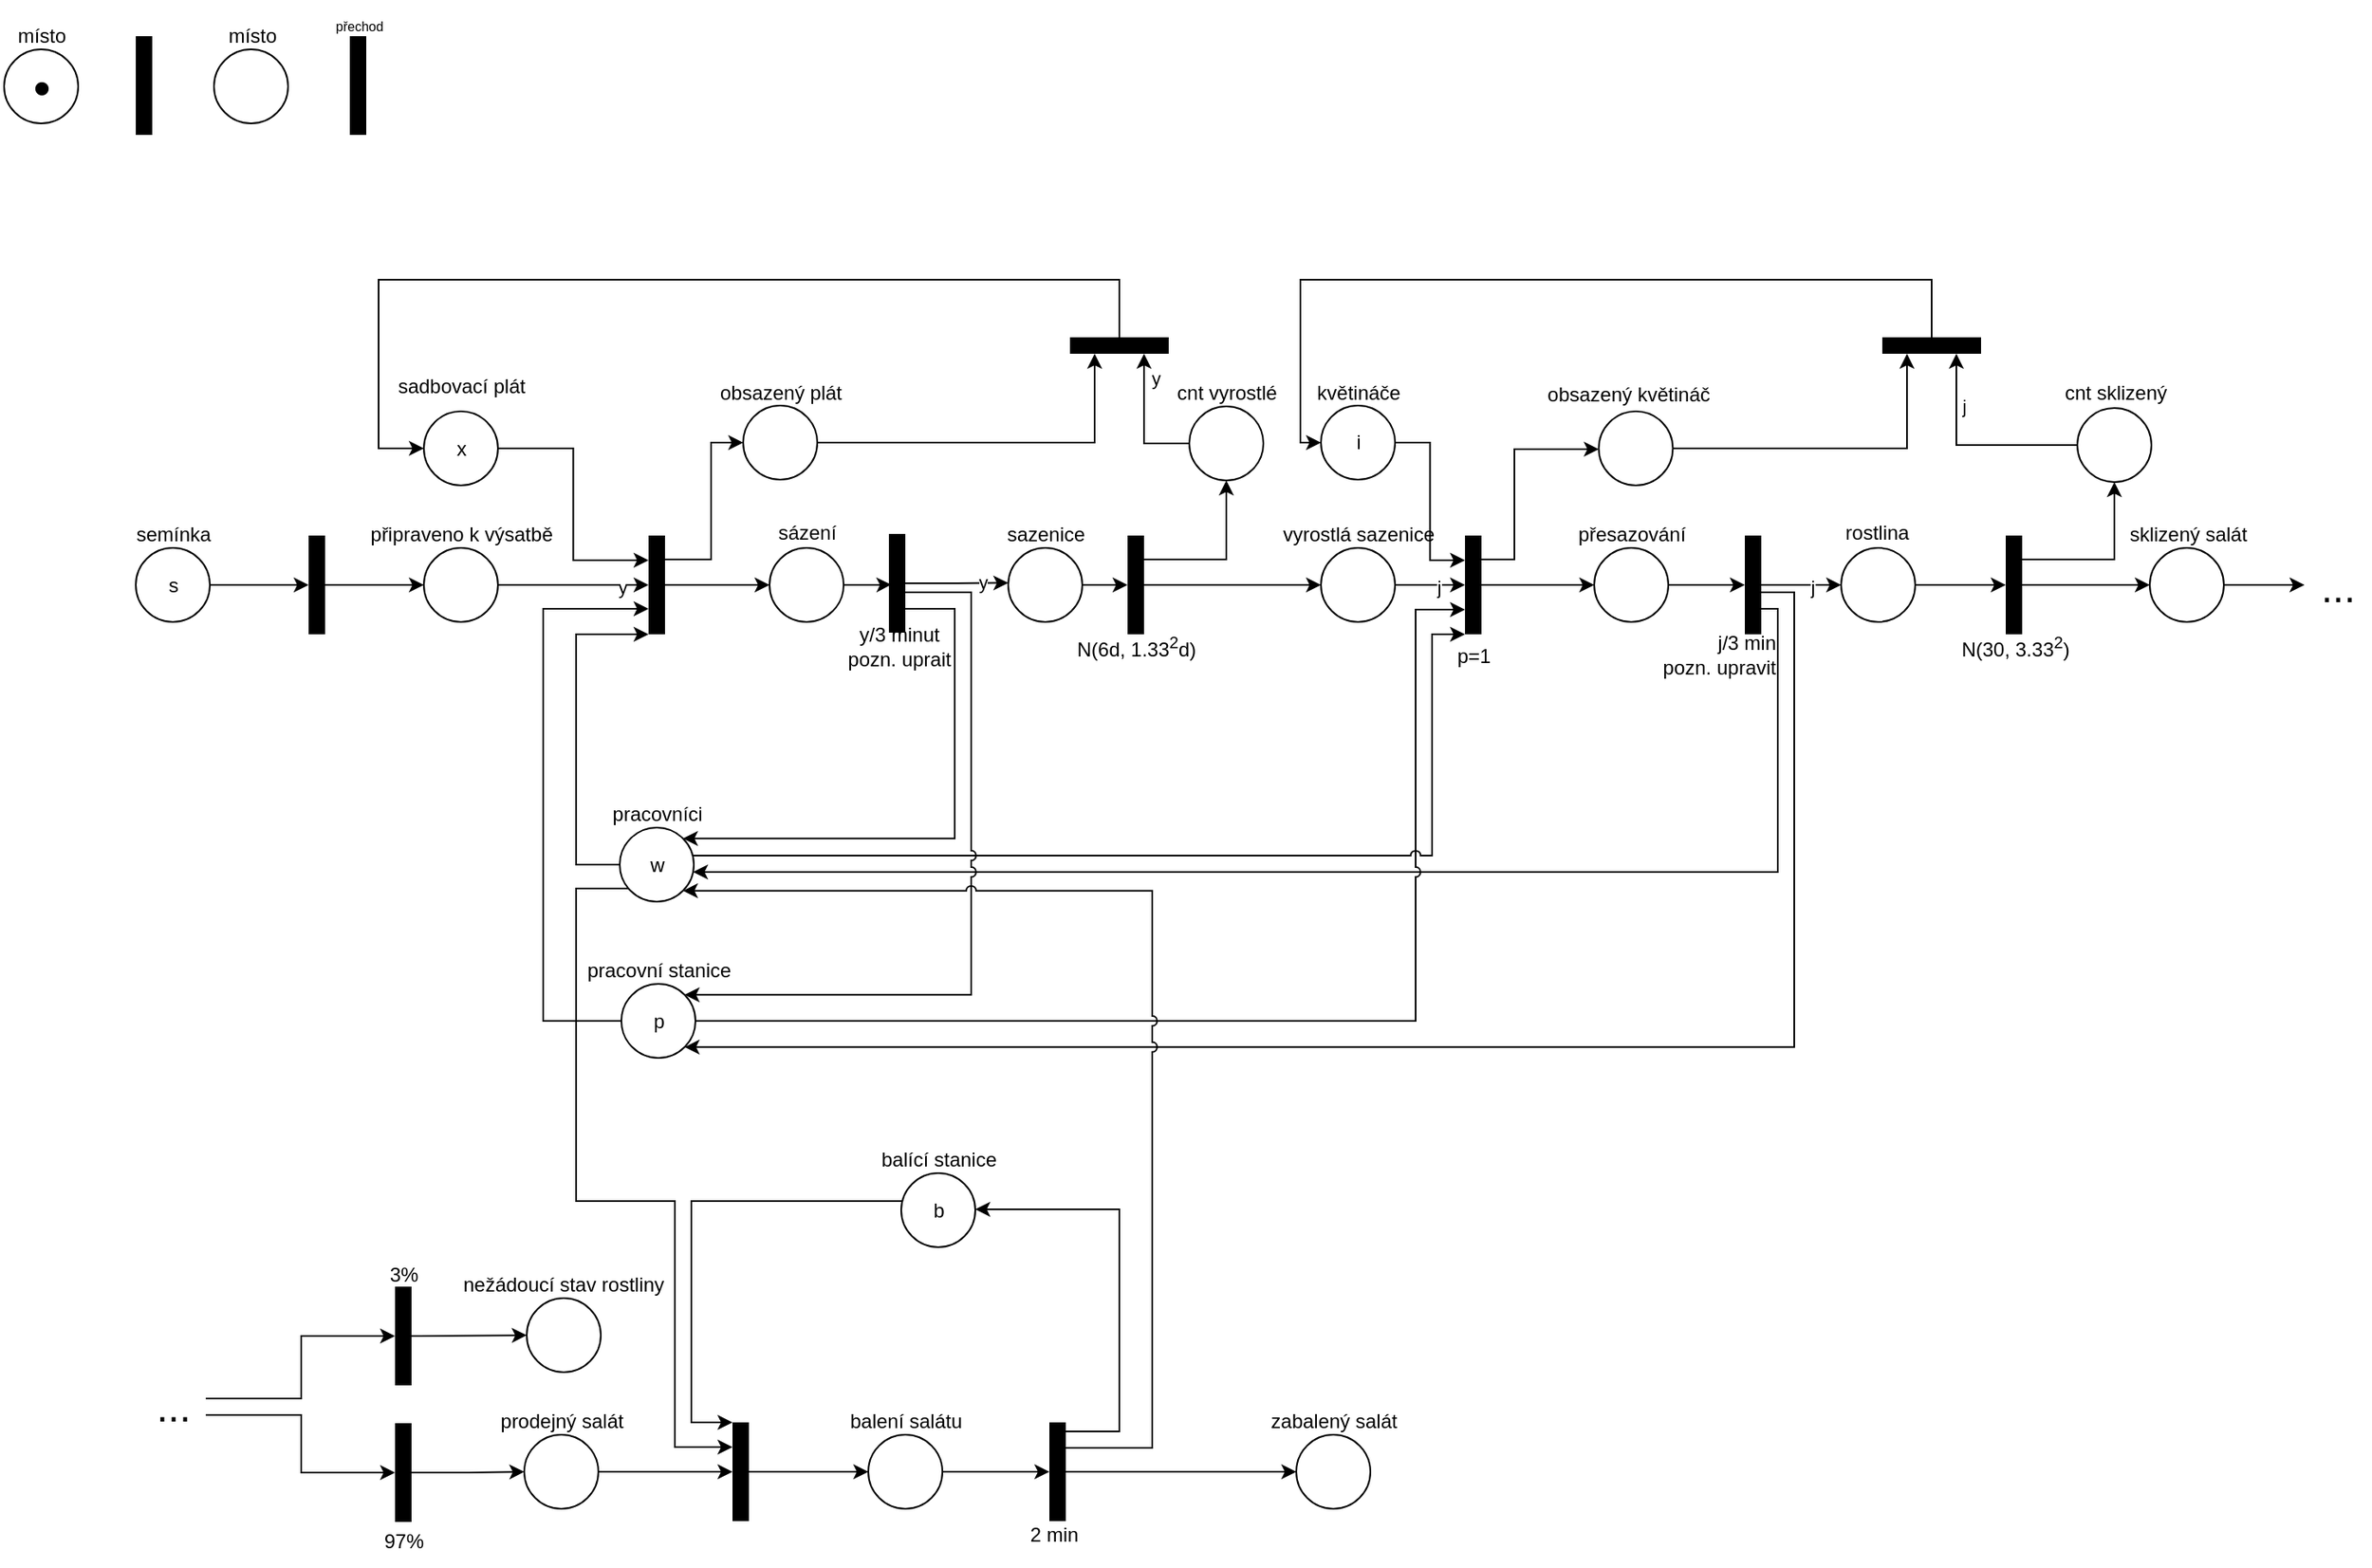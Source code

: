 <mxfile version="24.7.17">
  <diagram name="Page-1" id="SlOQxHc1ZeIWnJ3YO5iF">
    <mxGraphModel dx="1687" dy="993" grid="1" gridSize="10" guides="1" tooltips="1" connect="1" arrows="1" fold="1" page="1" pageScale="1" pageWidth="827" pageHeight="1169" math="0" shadow="0">
      <root>
        <mxCell id="0" />
        <mxCell id="1" parent="0" />
        <mxCell id="9cqDlCr2pAgiw4tXtKMy-1" value="" style="rounded=0;whiteSpace=wrap;html=1;strokeColor=none;fillColor=#000000;" parent="1" vertex="1">
          <mxGeometry x="92.5" y="32" width="10" height="60" as="geometry" />
        </mxCell>
        <mxCell id="0iJL2fDYfF9RaZBV5AV_-18" style="edgeStyle=orthogonalEdgeStyle;rounded=0;orthogonalLoop=1;jettySize=auto;html=1;entryX=0;entryY=0.5;entryDx=0;entryDy=0;" parent="1" source="9cqDlCr2pAgiw4tXtKMy-4" target="0iJL2fDYfF9RaZBV5AV_-17" edge="1">
          <mxGeometry relative="1" as="geometry" />
        </mxCell>
        <mxCell id="0iJL2fDYfF9RaZBV5AV_-23" value="y" style="edgeLabel;html=1;align=center;verticalAlign=middle;resizable=0;points=[];" parent="0iJL2fDYfF9RaZBV5AV_-18" vertex="1" connectable="0">
          <mxGeometry x="-0.13" y="1" relative="1" as="geometry">
            <mxPoint x="35" y="2" as="offset" />
          </mxGeometry>
        </mxCell>
        <mxCell id="0iJL2fDYfF9RaZBV5AV_-14" style="edgeStyle=orthogonalEdgeStyle;rounded=0;orthogonalLoop=1;jettySize=auto;html=1;entryX=0;entryY=0.5;entryDx=0;entryDy=0;" parent="1" source="0iJL2fDYfF9RaZBV5AV_-1" target="9cqDlCr2pAgiw4tXtKMy-4" edge="1">
          <mxGeometry relative="1" as="geometry" />
        </mxCell>
        <mxCell id="0iJL2fDYfF9RaZBV5AV_-1" value="" style="rounded=0;whiteSpace=wrap;html=1;strokeColor=none;fillColor=#000000;" parent="1" vertex="1">
          <mxGeometry x="197.5" y="335.5" width="10" height="60" as="geometry" />
        </mxCell>
        <mxCell id="0iJL2fDYfF9RaZBV5AV_-12" style="edgeStyle=orthogonalEdgeStyle;rounded=0;orthogonalLoop=1;jettySize=auto;html=1;entryX=0;entryY=0.5;entryDx=0;entryDy=0;" parent="1" source="0iJL2fDYfF9RaZBV5AV_-9" target="0iJL2fDYfF9RaZBV5AV_-1" edge="1">
          <mxGeometry relative="1" as="geometry" />
        </mxCell>
        <mxCell id="vZztJzxUSOSGPUS0iBEc-10" style="edgeStyle=orthogonalEdgeStyle;rounded=0;orthogonalLoop=1;jettySize=auto;html=1;entryX=0;entryY=0.5;entryDx=0;entryDy=0;" parent="1" source="0iJL2fDYfF9RaZBV5AV_-17" target="vZztJzxUSOSGPUS0iBEc-8" edge="1">
          <mxGeometry relative="1" as="geometry">
            <Array as="points">
              <mxPoint x="442" y="350" />
              <mxPoint x="442" y="279" />
            </Array>
          </mxGeometry>
        </mxCell>
        <mxCell id="5as_wL8MJanAbzhbl14y-26" style="edgeStyle=orthogonalEdgeStyle;rounded=0;orthogonalLoop=1;jettySize=auto;html=1;" edge="1" parent="1" source="0iJL2fDYfF9RaZBV5AV_-17" target="5as_wL8MJanAbzhbl14y-20">
          <mxGeometry relative="1" as="geometry" />
        </mxCell>
        <mxCell id="0iJL2fDYfF9RaZBV5AV_-17" value="" style="rounded=0;whiteSpace=wrap;html=1;strokeColor=none;fillColor=#000000;" parent="1" vertex="1">
          <mxGeometry x="404" y="335.5" width="10" height="60" as="geometry" />
        </mxCell>
        <mxCell id="0iJL2fDYfF9RaZBV5AV_-24" style="edgeStyle=orthogonalEdgeStyle;rounded=0;orthogonalLoop=1;jettySize=auto;html=1;entryX=0;entryY=0.25;entryDx=0;entryDy=0;" parent="1" source="0iJL2fDYfF9RaZBV5AV_-21" target="0iJL2fDYfF9RaZBV5AV_-17" edge="1">
          <mxGeometry relative="1" as="geometry" />
        </mxCell>
        <mxCell id="0iJL2fDYfF9RaZBV5AV_-36" style="edgeStyle=orthogonalEdgeStyle;rounded=0;orthogonalLoop=1;jettySize=auto;html=1;entryX=0;entryY=0.5;entryDx=0;entryDy=0;" parent="1" source="0iJL2fDYfF9RaZBV5AV_-31" target="0iJL2fDYfF9RaZBV5AV_-35" edge="1">
          <mxGeometry relative="1" as="geometry" />
        </mxCell>
        <mxCell id="vZztJzxUSOSGPUS0iBEc-70" style="edgeStyle=orthogonalEdgeStyle;rounded=0;orthogonalLoop=1;jettySize=auto;html=1;entryX=0.5;entryY=1;entryDx=0;entryDy=0;" parent="1" source="0iJL2fDYfF9RaZBV5AV_-31" target="vZztJzxUSOSGPUS0iBEc-66" edge="1">
          <mxGeometry relative="1" as="geometry">
            <Array as="points">
              <mxPoint x="755" y="350" />
            </Array>
          </mxGeometry>
        </mxCell>
        <mxCell id="0iJL2fDYfF9RaZBV5AV_-31" value="" style="rounded=0;whiteSpace=wrap;html=1;strokeColor=none;fillColor=#000000;" parent="1" vertex="1">
          <mxGeometry x="695" y="335.5" width="10" height="60" as="geometry" />
        </mxCell>
        <mxCell id="0iJL2fDYfF9RaZBV5AV_-34" value="N(6d, 1.33&lt;sup&gt;2&lt;/sup&gt;d)" style="text;html=1;align=center;verticalAlign=middle;resizable=0;points=[];autosize=1;strokeColor=none;fillColor=none;" parent="1" vertex="1">
          <mxGeometry x="650" y="388" width="100" height="30" as="geometry" />
        </mxCell>
        <mxCell id="0iJL2fDYfF9RaZBV5AV_-39" style="edgeStyle=orthogonalEdgeStyle;rounded=0;orthogonalLoop=1;jettySize=auto;html=1;entryX=0;entryY=0.5;entryDx=0;entryDy=0;" parent="1" source="0iJL2fDYfF9RaZBV5AV_-35" target="0iJL2fDYfF9RaZBV5AV_-38" edge="1">
          <mxGeometry relative="1" as="geometry" />
        </mxCell>
        <mxCell id="vZztJzxUSOSGPUS0iBEc-75" value="j" style="edgeLabel;html=1;align=center;verticalAlign=middle;resizable=0;points=[];" parent="0iJL2fDYfF9RaZBV5AV_-39" vertex="1" connectable="0">
          <mxGeometry x="0.142" y="2" relative="1" as="geometry">
            <mxPoint x="2" y="3" as="offset" />
          </mxGeometry>
        </mxCell>
        <mxCell id="5as_wL8MJanAbzhbl14y-39" style="edgeStyle=orthogonalEdgeStyle;rounded=0;orthogonalLoop=1;jettySize=auto;html=1;" edge="1" parent="1" source="0iJL2fDYfF9RaZBV5AV_-38" target="vZztJzxUSOSGPUS0iBEc-39">
          <mxGeometry relative="1" as="geometry">
            <Array as="points">
              <mxPoint x="930" y="350" />
              <mxPoint x="930" y="283" />
            </Array>
          </mxGeometry>
        </mxCell>
        <mxCell id="5as_wL8MJanAbzhbl14y-41" style="edgeStyle=orthogonalEdgeStyle;rounded=0;orthogonalLoop=1;jettySize=auto;html=1;" edge="1" parent="1" source="0iJL2fDYfF9RaZBV5AV_-38" target="5as_wL8MJanAbzhbl14y-37">
          <mxGeometry relative="1" as="geometry" />
        </mxCell>
        <mxCell id="0iJL2fDYfF9RaZBV5AV_-38" value="" style="rounded=0;whiteSpace=wrap;html=1;strokeColor=none;fillColor=#000000;" parent="1" vertex="1">
          <mxGeometry x="900" y="335.5" width="10" height="60" as="geometry" />
        </mxCell>
        <mxCell id="0iJL2fDYfF9RaZBV5AV_-42" style="edgeStyle=orthogonalEdgeStyle;rounded=0;orthogonalLoop=1;jettySize=auto;html=1;entryX=0;entryY=0.25;entryDx=0;entryDy=0;" parent="1" source="0iJL2fDYfF9RaZBV5AV_-40" target="0iJL2fDYfF9RaZBV5AV_-38" edge="1">
          <mxGeometry relative="1" as="geometry" />
        </mxCell>
        <mxCell id="0iJL2fDYfF9RaZBV5AV_-56" value="" style="group" parent="1" vertex="1" connectable="0">
          <mxGeometry x="800" y="233.5" width="70" height="68" as="geometry" />
        </mxCell>
        <mxCell id="0iJL2fDYfF9RaZBV5AV_-40" value="i" style="ellipse;whiteSpace=wrap;html=1;aspect=fixed;" parent="0iJL2fDYfF9RaZBV5AV_-56" vertex="1">
          <mxGeometry x="12.5" y="23" width="45" height="45" as="geometry" />
        </mxCell>
        <mxCell id="0iJL2fDYfF9RaZBV5AV_-41" value="květináče" style="text;html=1;align=center;verticalAlign=middle;resizable=0;points=[];autosize=1;strokeColor=none;fillColor=none;" parent="0iJL2fDYfF9RaZBV5AV_-56" vertex="1">
          <mxGeometry width="70" height="30" as="geometry" />
        </mxCell>
        <mxCell id="0iJL2fDYfF9RaZBV5AV_-60" value="" style="group" parent="1" vertex="1" connectable="0">
          <mxGeometry x="225" y="320" width="130" height="68" as="geometry" />
        </mxCell>
        <mxCell id="9cqDlCr2pAgiw4tXtKMy-4" value="" style="ellipse;whiteSpace=wrap;html=1;aspect=fixed;" parent="0iJL2fDYfF9RaZBV5AV_-60" vertex="1">
          <mxGeometry x="42.5" y="23" width="45" height="45" as="geometry" />
        </mxCell>
        <mxCell id="0iJL2fDYfF9RaZBV5AV_-15" value="připraveno k výsatbě" style="text;html=1;align=center;verticalAlign=middle;resizable=0;points=[];autosize=1;strokeColor=none;fillColor=none;" parent="0iJL2fDYfF9RaZBV5AV_-60" vertex="1">
          <mxGeometry width="130" height="30" as="geometry" />
        </mxCell>
        <mxCell id="0iJL2fDYfF9RaZBV5AV_-61" value="" style="group" parent="1" vertex="1" connectable="0">
          <mxGeometry x="240" y="230" width="100" height="75" as="geometry" />
        </mxCell>
        <mxCell id="0iJL2fDYfF9RaZBV5AV_-21" value="x" style="ellipse;whiteSpace=wrap;html=1;aspect=fixed;" parent="0iJL2fDYfF9RaZBV5AV_-61" vertex="1">
          <mxGeometry x="27.5" y="30" width="45" height="45" as="geometry" />
        </mxCell>
        <mxCell id="0iJL2fDYfF9RaZBV5AV_-22" value="sadbovací plát" style="text;html=1;align=center;verticalAlign=middle;resizable=0;points=[];autosize=1;strokeColor=none;fillColor=none;" parent="0iJL2fDYfF9RaZBV5AV_-61" vertex="1">
          <mxGeometry width="100" height="30" as="geometry" />
        </mxCell>
        <mxCell id="0iJL2fDYfF9RaZBV5AV_-62" value="" style="group" parent="1" vertex="1" connectable="0">
          <mxGeometry x="80" y="320" width="70" height="68" as="geometry" />
        </mxCell>
        <mxCell id="0iJL2fDYfF9RaZBV5AV_-9" value="s" style="ellipse;whiteSpace=wrap;html=1;aspect=fixed;" parent="0iJL2fDYfF9RaZBV5AV_-62" vertex="1">
          <mxGeometry x="12.5" y="23" width="45" height="45" as="geometry" />
        </mxCell>
        <mxCell id="0iJL2fDYfF9RaZBV5AV_-13" value="semínka" style="text;html=1;align=center;verticalAlign=middle;resizable=0;points=[];autosize=1;strokeColor=none;fillColor=none;" parent="0iJL2fDYfF9RaZBV5AV_-62" vertex="1">
          <mxGeometry width="70" height="30" as="geometry" />
        </mxCell>
        <mxCell id="0iJL2fDYfF9RaZBV5AV_-63" value="" style="group" parent="1" vertex="1" connectable="0">
          <mxGeometry x="122.5" y="17" width="80" height="68" as="geometry" />
        </mxCell>
        <mxCell id="0iJL2fDYfF9RaZBV5AV_-64" value="" style="ellipse;whiteSpace=wrap;html=1;aspect=fixed;" parent="0iJL2fDYfF9RaZBV5AV_-63" vertex="1">
          <mxGeometry x="17.5" y="23" width="45" height="45" as="geometry" />
        </mxCell>
        <mxCell id="0iJL2fDYfF9RaZBV5AV_-65" value="místo" style="text;html=1;align=center;verticalAlign=middle;resizable=0;points=[];autosize=1;strokeColor=none;fillColor=none;" parent="0iJL2fDYfF9RaZBV5AV_-63" vertex="1">
          <mxGeometry x="15" width="50" height="30" as="geometry" />
        </mxCell>
        <mxCell id="0iJL2fDYfF9RaZBV5AV_-69" value="" style="group" parent="1" vertex="1" connectable="0">
          <mxGeometry x="202.5" y="10" width="50" height="82" as="geometry" />
        </mxCell>
        <mxCell id="0iJL2fDYfF9RaZBV5AV_-67" value="" style="rounded=0;whiteSpace=wrap;html=1;strokeColor=none;fillColor=#000000;" parent="0iJL2fDYfF9RaZBV5AV_-69" vertex="1">
          <mxGeometry x="20" y="22" width="10" height="60" as="geometry" />
        </mxCell>
        <mxCell id="0iJL2fDYfF9RaZBV5AV_-68" value="&lt;font style=&quot;font-size: 8px;&quot;&gt;přechod&lt;/font&gt;" style="text;html=1;align=center;verticalAlign=middle;resizable=0;points=[];autosize=1;strokeColor=none;fillColor=none;" parent="0iJL2fDYfF9RaZBV5AV_-69" vertex="1">
          <mxGeometry width="50" height="30" as="geometry" />
        </mxCell>
        <mxCell id="0iJL2fDYfF9RaZBV5AV_-71" value="" style="group" parent="1" vertex="1" connectable="0">
          <mxGeometry x="10" y="17" width="50" height="68" as="geometry" />
        </mxCell>
        <mxCell id="0iJL2fDYfF9RaZBV5AV_-3" value="&lt;font style=&quot;font-size: 30px;&quot;&gt;•&lt;/font&gt;" style="ellipse;whiteSpace=wrap;html=1;aspect=fixed;" parent="0iJL2fDYfF9RaZBV5AV_-71" vertex="1">
          <mxGeometry x="2.5" y="23" width="45" height="45" as="geometry" />
        </mxCell>
        <mxCell id="0iJL2fDYfF9RaZBV5AV_-70" value="místo" style="text;html=1;align=center;verticalAlign=middle;resizable=0;points=[];autosize=1;strokeColor=none;fillColor=none;" parent="0iJL2fDYfF9RaZBV5AV_-71" vertex="1">
          <mxGeometry width="50" height="30" as="geometry" />
        </mxCell>
        <mxCell id="vZztJzxUSOSGPUS0iBEc-7" value="" style="group" parent="1" vertex="1" connectable="0">
          <mxGeometry x="449" y="233.5" width="85" height="68" as="geometry" />
        </mxCell>
        <mxCell id="vZztJzxUSOSGPUS0iBEc-8" value="" style="ellipse;whiteSpace=wrap;html=1;aspect=fixed;" parent="vZztJzxUSOSGPUS0iBEc-7" vertex="1">
          <mxGeometry x="12.5" y="23" width="45" height="45" as="geometry" />
        </mxCell>
        <mxCell id="vZztJzxUSOSGPUS0iBEc-9" value="obsazený plát" style="text;html=1;align=center;verticalAlign=middle;resizable=0;points=[];autosize=1;strokeColor=none;fillColor=none;" parent="vZztJzxUSOSGPUS0iBEc-7" vertex="1">
          <mxGeometry x="-15" width="100" height="30" as="geometry" />
        </mxCell>
        <mxCell id="vZztJzxUSOSGPUS0iBEc-34" style="edgeStyle=orthogonalEdgeStyle;rounded=0;orthogonalLoop=1;jettySize=auto;html=1;entryX=0;entryY=0.5;entryDx=0;entryDy=0;" parent="1" source="vZztJzxUSOSGPUS0iBEc-21" target="0iJL2fDYfF9RaZBV5AV_-21" edge="1">
          <mxGeometry relative="1" as="geometry">
            <Array as="points">
              <mxPoint x="690" y="180" />
              <mxPoint x="240" y="180" />
              <mxPoint x="240" y="283" />
            </Array>
          </mxGeometry>
        </mxCell>
        <mxCell id="vZztJzxUSOSGPUS0iBEc-22" style="edgeStyle=orthogonalEdgeStyle;rounded=0;orthogonalLoop=1;jettySize=auto;html=1;entryX=1;entryY=0.75;entryDx=0;entryDy=0;" parent="1" source="vZztJzxUSOSGPUS0iBEc-8" target="vZztJzxUSOSGPUS0iBEc-21" edge="1">
          <mxGeometry relative="1" as="geometry" />
        </mxCell>
        <mxCell id="vZztJzxUSOSGPUS0iBEc-41" value="" style="group" parent="1" vertex="1" connectable="0">
          <mxGeometry x="930" y="234.5" width="140" height="70.5" as="geometry" />
        </mxCell>
        <mxCell id="vZztJzxUSOSGPUS0iBEc-40" value="obsazený květináč" style="text;html=1;align=center;verticalAlign=middle;resizable=0;points=[];autosize=1;strokeColor=none;fillColor=none;" parent="vZztJzxUSOSGPUS0iBEc-41" vertex="1">
          <mxGeometry x="8.667" width="120" height="30" as="geometry" />
        </mxCell>
        <mxCell id="vZztJzxUSOSGPUS0iBEc-39" value="" style="ellipse;whiteSpace=wrap;html=1;aspect=fixed;" parent="vZztJzxUSOSGPUS0iBEc-41" vertex="1">
          <mxGeometry x="51.252" y="25.5" width="45" height="45" as="geometry" />
        </mxCell>
        <mxCell id="5as_wL8MJanAbzhbl14y-35" style="edgeStyle=orthogonalEdgeStyle;rounded=0;orthogonalLoop=1;jettySize=auto;html=1;" edge="1" parent="1" source="vZztJzxUSOSGPUS0iBEc-43" target="0iJL2fDYfF9RaZBV5AV_-40">
          <mxGeometry relative="1" as="geometry">
            <Array as="points">
              <mxPoint x="1183" y="180" />
              <mxPoint x="800" y="180" />
              <mxPoint x="800" y="279" />
            </Array>
          </mxGeometry>
        </mxCell>
        <mxCell id="vZztJzxUSOSGPUS0iBEc-43" value="" style="rounded=0;whiteSpace=wrap;html=1;strokeColor=none;fillColor=#000000;rotation=90;" parent="1" vertex="1">
          <mxGeometry x="1178.5" y="190" width="10" height="60" as="geometry" />
        </mxCell>
        <mxCell id="vZztJzxUSOSGPUS0iBEc-44" style="edgeStyle=orthogonalEdgeStyle;rounded=0;orthogonalLoop=1;jettySize=auto;html=1;entryX=1;entryY=0.75;entryDx=0;entryDy=0;" parent="1" source="vZztJzxUSOSGPUS0iBEc-39" target="vZztJzxUSOSGPUS0iBEc-43" edge="1">
          <mxGeometry relative="1" as="geometry" />
        </mxCell>
        <mxCell id="vZztJzxUSOSGPUS0iBEc-57" style="edgeStyle=orthogonalEdgeStyle;rounded=0;orthogonalLoop=1;jettySize=auto;html=1;entryX=1;entryY=0.25;entryDx=0;entryDy=0;" parent="1" source="vZztJzxUSOSGPUS0iBEc-54" target="vZztJzxUSOSGPUS0iBEc-43" edge="1">
          <mxGeometry relative="1" as="geometry" />
        </mxCell>
        <mxCell id="vZztJzxUSOSGPUS0iBEc-76" value="j" style="edgeLabel;html=1;align=center;verticalAlign=middle;resizable=0;points=[];" parent="vZztJzxUSOSGPUS0iBEc-57" vertex="1" connectable="0">
          <mxGeometry x="0.478" y="-1" relative="1" as="geometry">
            <mxPoint x="3" y="-2" as="offset" />
          </mxGeometry>
        </mxCell>
        <mxCell id="vZztJzxUSOSGPUS0iBEc-60" value="" style="group" parent="1" vertex="1" connectable="0">
          <mxGeometry x="520" y="203.5" width="90" height="35" as="geometry" />
        </mxCell>
        <mxCell id="vZztJzxUSOSGPUS0iBEc-21" value="" style="rounded=0;whiteSpace=wrap;html=1;strokeColor=none;fillColor=#000000;rotation=90;" parent="vZztJzxUSOSGPUS0iBEc-60" vertex="1">
          <mxGeometry x="165" y="-13.5" width="10" height="60" as="geometry" />
        </mxCell>
        <mxCell id="vZztJzxUSOSGPUS0iBEc-65" value="" style="group" parent="1" vertex="1" connectable="0">
          <mxGeometry x="720" y="234" width="85" height="68" as="geometry" />
        </mxCell>
        <mxCell id="vZztJzxUSOSGPUS0iBEc-66" value="" style="ellipse;whiteSpace=wrap;html=1;aspect=fixed;" parent="vZztJzxUSOSGPUS0iBEc-65" vertex="1">
          <mxGeometry x="12.5" y="23" width="45" height="45" as="geometry" />
        </mxCell>
        <mxCell id="vZztJzxUSOSGPUS0iBEc-67" value="cnt vyrostlé" style="text;html=1;align=center;verticalAlign=middle;resizable=0;points=[];autosize=1;strokeColor=none;fillColor=none;" parent="vZztJzxUSOSGPUS0iBEc-65" vertex="1">
          <mxGeometry x="-5" width="80" height="30" as="geometry" />
        </mxCell>
        <mxCell id="vZztJzxUSOSGPUS0iBEc-71" style="edgeStyle=orthogonalEdgeStyle;rounded=0;orthogonalLoop=1;jettySize=auto;html=1;entryX=1;entryY=0.25;entryDx=0;entryDy=0;" parent="1" source="vZztJzxUSOSGPUS0iBEc-66" target="vZztJzxUSOSGPUS0iBEc-21" edge="1">
          <mxGeometry relative="1" as="geometry" />
        </mxCell>
        <mxCell id="vZztJzxUSOSGPUS0iBEc-72" value="y" style="edgeLabel;html=1;align=center;verticalAlign=middle;resizable=0;points=[];" parent="vZztJzxUSOSGPUS0iBEc-71" vertex="1" connectable="0">
          <mxGeometry x="0.582" relative="1" as="geometry">
            <mxPoint x="7" y="-2" as="offset" />
          </mxGeometry>
        </mxCell>
        <mxCell id="5as_wL8MJanAbzhbl14y-1" value="" style="group" vertex="1" connectable="0" parent="1">
          <mxGeometry x="369" y="490" width="80" height="68" as="geometry" />
        </mxCell>
        <mxCell id="5as_wL8MJanAbzhbl14y-2" value="w" style="ellipse;whiteSpace=wrap;html=1;aspect=fixed;" vertex="1" parent="5as_wL8MJanAbzhbl14y-1">
          <mxGeometry x="17.5" y="23" width="45" height="45" as="geometry" />
        </mxCell>
        <mxCell id="5as_wL8MJanAbzhbl14y-3" value="pracovníci" style="text;html=1;align=center;verticalAlign=middle;resizable=0;points=[];autosize=1;strokeColor=none;fillColor=none;" vertex="1" parent="5as_wL8MJanAbzhbl14y-1">
          <mxGeometry width="80" height="30" as="geometry" />
        </mxCell>
        <mxCell id="5as_wL8MJanAbzhbl14y-6" value="p=1" style="text;html=1;align=center;verticalAlign=middle;resizable=0;points=[];autosize=1;strokeColor=none;fillColor=none;" vertex="1" parent="1">
          <mxGeometry x="885" y="394" width="40" height="30" as="geometry" />
        </mxCell>
        <mxCell id="5as_wL8MJanAbzhbl14y-15" value="" style="group" vertex="1" connectable="0" parent="1">
          <mxGeometry x="610" y="320" width="85" height="68" as="geometry" />
        </mxCell>
        <mxCell id="5as_wL8MJanAbzhbl14y-16" value="" style="ellipse;whiteSpace=wrap;html=1;aspect=fixed;" vertex="1" parent="5as_wL8MJanAbzhbl14y-15">
          <mxGeometry x="12.5" y="23" width="45" height="45" as="geometry" />
        </mxCell>
        <mxCell id="5as_wL8MJanAbzhbl14y-17" value="sazenice" style="text;html=1;align=center;verticalAlign=middle;resizable=0;points=[];autosize=1;strokeColor=none;fillColor=none;" vertex="1" parent="5as_wL8MJanAbzhbl14y-15">
          <mxGeometry width="70" height="30" as="geometry" />
        </mxCell>
        <mxCell id="5as_wL8MJanAbzhbl14y-18" style="edgeStyle=orthogonalEdgeStyle;rounded=0;orthogonalLoop=1;jettySize=auto;html=1;" edge="1" parent="1" source="5as_wL8MJanAbzhbl14y-16" target="0iJL2fDYfF9RaZBV5AV_-31">
          <mxGeometry relative="1" as="geometry" />
        </mxCell>
        <mxCell id="5as_wL8MJanAbzhbl14y-27" style="edgeStyle=orthogonalEdgeStyle;rounded=0;orthogonalLoop=1;jettySize=auto;html=1;entryX=1;entryY=0;entryDx=0;entryDy=0;jumpStyle=arc;" edge="1" parent="1" source="5as_wL8MJanAbzhbl14y-22" target="5as_wL8MJanAbzhbl14y-2">
          <mxGeometry relative="1" as="geometry">
            <Array as="points">
              <mxPoint x="590" y="380" />
              <mxPoint x="590" y="520" />
            </Array>
          </mxGeometry>
        </mxCell>
        <mxCell id="5as_wL8MJanAbzhbl14y-29" style="edgeStyle=orthogonalEdgeStyle;rounded=0;orthogonalLoop=1;jettySize=auto;html=1;entryX=0.001;entryY=0.472;entryDx=0;entryDy=0;entryPerimeter=0;" edge="1" parent="1" source="5as_wL8MJanAbzhbl14y-22" target="5as_wL8MJanAbzhbl14y-16">
          <mxGeometry relative="1" as="geometry" />
        </mxCell>
        <mxCell id="5as_wL8MJanAbzhbl14y-32" value="y" style="edgeLabel;html=1;align=center;verticalAlign=middle;resizable=0;points=[];" vertex="1" connectable="0" parent="5as_wL8MJanAbzhbl14y-29">
          <mxGeometry x="0.238" relative="1" as="geometry">
            <mxPoint x="8" as="offset" />
          </mxGeometry>
        </mxCell>
        <mxCell id="0iJL2fDYfF9RaZBV5AV_-52" style="edgeStyle=orthogonalEdgeStyle;rounded=0;orthogonalLoop=1;jettySize=auto;html=1;entryX=0;entryY=0.5;entryDx=0;entryDy=0;" parent="1" source="0iJL2fDYfF9RaZBV5AV_-45" target="0iJL2fDYfF9RaZBV5AV_-50" edge="1">
          <mxGeometry relative="1" as="geometry" />
        </mxCell>
        <mxCell id="0iJL2fDYfF9RaZBV5AV_-53" style="edgeStyle=orthogonalEdgeStyle;rounded=0;orthogonalLoop=1;jettySize=auto;html=1;entryX=0;entryY=0.5;entryDx=0;entryDy=0;" parent="1" source="0iJL2fDYfF9RaZBV5AV_-50" target="0iJL2fDYfF9RaZBV5AV_-49" edge="1">
          <mxGeometry relative="1" as="geometry" />
        </mxCell>
        <mxCell id="vZztJzxUSOSGPUS0iBEc-73" style="edgeStyle=orthogonalEdgeStyle;rounded=0;orthogonalLoop=1;jettySize=auto;html=1;" parent="1" source="0iJL2fDYfF9RaZBV5AV_-50" target="vZztJzxUSOSGPUS0iBEc-54" edge="1">
          <mxGeometry relative="1" as="geometry">
            <Array as="points">
              <mxPoint x="1294.5" y="350" />
            </Array>
          </mxGeometry>
        </mxCell>
        <mxCell id="0iJL2fDYfF9RaZBV5AV_-50" value="" style="rounded=0;whiteSpace=wrap;html=1;strokeColor=none;fillColor=#000000;" parent="1" vertex="1">
          <mxGeometry x="1228.5" y="335.5" width="10" height="60" as="geometry" />
        </mxCell>
        <mxCell id="0iJL2fDYfF9RaZBV5AV_-54" value="N(30, 3.33&lt;sup&gt;2&lt;/sup&gt;)" style="text;html=1;align=center;verticalAlign=middle;resizable=0;points=[];autosize=1;strokeColor=none;fillColor=none;" parent="1" vertex="1">
          <mxGeometry x="1188.5" y="388" width="90" height="30" as="geometry" />
        </mxCell>
        <mxCell id="0iJL2fDYfF9RaZBV5AV_-57" value="" style="group" parent="1" vertex="1" connectable="0">
          <mxGeometry x="1120" y="319" width="60" height="69" as="geometry" />
        </mxCell>
        <mxCell id="0iJL2fDYfF9RaZBV5AV_-45" value="" style="ellipse;whiteSpace=wrap;html=1;aspect=fixed;" parent="0iJL2fDYfF9RaZBV5AV_-57" vertex="1">
          <mxGeometry x="8.5" y="24" width="45" height="45" as="geometry" />
        </mxCell>
        <mxCell id="0iJL2fDYfF9RaZBV5AV_-48" value="rostlina" style="text;html=1;align=center;verticalAlign=middle;resizable=0;points=[];autosize=1;strokeColor=none;fillColor=none;" parent="0iJL2fDYfF9RaZBV5AV_-57" vertex="1">
          <mxGeometry width="60" height="30" as="geometry" />
        </mxCell>
        <mxCell id="0iJL2fDYfF9RaZBV5AV_-58" value="" style="group" parent="1" vertex="1" connectable="0">
          <mxGeometry x="1298.5" y="320" width="85" height="68" as="geometry" />
        </mxCell>
        <mxCell id="5as_wL8MJanAbzhbl14y-62" style="edgeStyle=orthogonalEdgeStyle;rounded=0;orthogonalLoop=1;jettySize=auto;html=1;" edge="1" parent="0iJL2fDYfF9RaZBV5AV_-58" source="0iJL2fDYfF9RaZBV5AV_-49">
          <mxGeometry relative="1" as="geometry">
            <mxPoint x="111.5" y="45.5" as="targetPoint" />
          </mxGeometry>
        </mxCell>
        <mxCell id="0iJL2fDYfF9RaZBV5AV_-49" value="" style="ellipse;whiteSpace=wrap;html=1;aspect=fixed;" parent="0iJL2fDYfF9RaZBV5AV_-58" vertex="1">
          <mxGeometry x="17.5" y="23" width="45" height="45" as="geometry" />
        </mxCell>
        <mxCell id="0iJL2fDYfF9RaZBV5AV_-51" value="sklizený salát" style="text;html=1;align=center;verticalAlign=middle;resizable=0;points=[];autosize=1;strokeColor=none;fillColor=none;" parent="0iJL2fDYfF9RaZBV5AV_-58" vertex="1">
          <mxGeometry x="-5" width="90" height="30" as="geometry" />
        </mxCell>
        <mxCell id="0iJL2fDYfF9RaZBV5AV_-83" style="edgeStyle=orthogonalEdgeStyle;rounded=0;orthogonalLoop=1;jettySize=auto;html=1;entryX=0;entryY=0.5;entryDx=0;entryDy=0;jumpStyle=arc;" parent="1" source="0iJL2fDYfF9RaZBV5AV_-72" target="0iJL2fDYfF9RaZBV5AV_-81" edge="1">
          <mxGeometry relative="1" as="geometry" />
        </mxCell>
        <mxCell id="0iJL2fDYfF9RaZBV5AV_-72" value="" style="rounded=0;whiteSpace=wrap;html=1;strokeColor=none;fillColor=#000000;" parent="1" vertex="1">
          <mxGeometry x="250" y="792" width="10" height="60" as="geometry" />
        </mxCell>
        <mxCell id="0iJL2fDYfF9RaZBV5AV_-87" style="edgeStyle=orthogonalEdgeStyle;rounded=0;orthogonalLoop=1;jettySize=auto;html=1;entryX=0;entryY=0.5;entryDx=0;entryDy=0;" parent="1" source="0iJL2fDYfF9RaZBV5AV_-73" target="0iJL2fDYfF9RaZBV5AV_-85" edge="1">
          <mxGeometry relative="1" as="geometry" />
        </mxCell>
        <mxCell id="0iJL2fDYfF9RaZBV5AV_-73" value="" style="rounded=0;whiteSpace=wrap;html=1;strokeColor=none;fillColor=#000000;" parent="1" vertex="1">
          <mxGeometry x="250" y="875" width="10" height="60" as="geometry" />
        </mxCell>
        <mxCell id="0iJL2fDYfF9RaZBV5AV_-76" value="3%" style="text;html=1;align=center;verticalAlign=middle;resizable=0;points=[];autosize=1;strokeColor=none;fillColor=none;" parent="1" vertex="1">
          <mxGeometry x="235" y="770" width="40" height="30" as="geometry" />
        </mxCell>
        <mxCell id="0iJL2fDYfF9RaZBV5AV_-77" value="97%" style="text;html=1;align=center;verticalAlign=middle;resizable=0;points=[];autosize=1;strokeColor=none;fillColor=none;" parent="1" vertex="1">
          <mxGeometry x="230" y="932" width="50" height="30" as="geometry" />
        </mxCell>
        <mxCell id="0iJL2fDYfF9RaZBV5AV_-80" value="" style="group" parent="1" vertex="1" connectable="0">
          <mxGeometry x="275" y="776" width="155" height="68" as="geometry" />
        </mxCell>
        <mxCell id="0iJL2fDYfF9RaZBV5AV_-81" value="" style="ellipse;whiteSpace=wrap;html=1;aspect=fixed;" parent="0iJL2fDYfF9RaZBV5AV_-80" vertex="1">
          <mxGeometry x="54.997" y="23" width="45" height="45" as="geometry" />
        </mxCell>
        <mxCell id="0iJL2fDYfF9RaZBV5AV_-82" value="nežádoucí stav rostliny" style="text;html=1;align=center;verticalAlign=middle;resizable=0;points=[];autosize=1;strokeColor=none;fillColor=none;" parent="0iJL2fDYfF9RaZBV5AV_-80" vertex="1">
          <mxGeometry x="2.496" width="150" height="30" as="geometry" />
        </mxCell>
        <mxCell id="0iJL2fDYfF9RaZBV5AV_-84" value="" style="group" parent="1" vertex="1" connectable="0">
          <mxGeometry x="311" y="859" width="90" height="68" as="geometry" />
        </mxCell>
        <mxCell id="0iJL2fDYfF9RaZBV5AV_-85" value="" style="ellipse;whiteSpace=wrap;html=1;aspect=fixed;" parent="0iJL2fDYfF9RaZBV5AV_-84" vertex="1">
          <mxGeometry x="17.5" y="23" width="45" height="45" as="geometry" />
        </mxCell>
        <mxCell id="0iJL2fDYfF9RaZBV5AV_-86" value="prodejný salát" style="text;html=1;align=center;verticalAlign=middle;resizable=0;points=[];autosize=1;strokeColor=none;fillColor=none;" parent="0iJL2fDYfF9RaZBV5AV_-84" vertex="1">
          <mxGeometry x="-10" width="100" height="30" as="geometry" />
        </mxCell>
        <mxCell id="5as_wL8MJanAbzhbl14y-76" style="edgeStyle=orthogonalEdgeStyle;rounded=0;orthogonalLoop=1;jettySize=auto;html=1;" edge="1" parent="1" source="0iJL2fDYfF9RaZBV5AV_-89" target="5as_wL8MJanAbzhbl14y-74">
          <mxGeometry relative="1" as="geometry" />
        </mxCell>
        <mxCell id="0iJL2fDYfF9RaZBV5AV_-89" value="" style="rounded=0;whiteSpace=wrap;html=1;strokeColor=none;fillColor=#000000;" parent="1" vertex="1">
          <mxGeometry x="455" y="874.5" width="10" height="60" as="geometry" />
        </mxCell>
        <mxCell id="0iJL2fDYfF9RaZBV5AV_-90" style="edgeStyle=orthogonalEdgeStyle;rounded=0;orthogonalLoop=1;jettySize=auto;html=1;entryX=0;entryY=0.5;entryDx=0;entryDy=0;" parent="1" source="0iJL2fDYfF9RaZBV5AV_-85" target="0iJL2fDYfF9RaZBV5AV_-89" edge="1">
          <mxGeometry relative="1" as="geometry" />
        </mxCell>
        <mxCell id="5as_wL8MJanAbzhbl14y-40" value="" style="group" vertex="1" connectable="0" parent="1">
          <mxGeometry x="956" y="320" width="90" height="68" as="geometry" />
        </mxCell>
        <mxCell id="5as_wL8MJanAbzhbl14y-37" value="" style="ellipse;whiteSpace=wrap;html=1;aspect=fixed;" vertex="1" parent="5as_wL8MJanAbzhbl14y-40">
          <mxGeometry x="22.5" y="23" width="45" height="45" as="geometry" />
        </mxCell>
        <mxCell id="5as_wL8MJanAbzhbl14y-38" value="přesazování" style="text;html=1;align=center;verticalAlign=middle;resizable=0;points=[];autosize=1;strokeColor=none;fillColor=none;" vertex="1" parent="5as_wL8MJanAbzhbl14y-40">
          <mxGeometry width="90" height="30" as="geometry" />
        </mxCell>
        <mxCell id="5as_wL8MJanAbzhbl14y-47" style="edgeStyle=orthogonalEdgeStyle;rounded=0;orthogonalLoop=1;jettySize=auto;html=1;" edge="1" parent="1" source="5as_wL8MJanAbzhbl14y-43" target="0iJL2fDYfF9RaZBV5AV_-45">
          <mxGeometry relative="1" as="geometry" />
        </mxCell>
        <mxCell id="5as_wL8MJanAbzhbl14y-49" value="j" style="edgeLabel;html=1;align=center;verticalAlign=middle;resizable=0;points=[];" vertex="1" connectable="0" parent="5as_wL8MJanAbzhbl14y-47">
          <mxGeometry x="0.203" relative="1" as="geometry">
            <mxPoint x="2" y="1" as="offset" />
          </mxGeometry>
        </mxCell>
        <mxCell id="5as_wL8MJanAbzhbl14y-48" style="edgeStyle=orthogonalEdgeStyle;rounded=0;orthogonalLoop=1;jettySize=auto;html=1;jumpStyle=arc;" edge="1" parent="1" source="5as_wL8MJanAbzhbl14y-43" target="5as_wL8MJanAbzhbl14y-2">
          <mxGeometry relative="1" as="geometry">
            <Array as="points">
              <mxPoint x="1090" y="380" />
              <mxPoint x="1090" y="540" />
            </Array>
          </mxGeometry>
        </mxCell>
        <mxCell id="5as_wL8MJanAbzhbl14y-60" style="edgeStyle=orthogonalEdgeStyle;rounded=0;orthogonalLoop=1;jettySize=auto;html=1;entryX=1;entryY=1;entryDx=0;entryDy=0;jumpStyle=arc;" edge="1" parent="1" source="5as_wL8MJanAbzhbl14y-43" target="5as_wL8MJanAbzhbl14y-51">
          <mxGeometry relative="1" as="geometry">
            <Array as="points">
              <mxPoint x="1100" y="370" />
              <mxPoint x="1100" y="646" />
            </Array>
          </mxGeometry>
        </mxCell>
        <mxCell id="5as_wL8MJanAbzhbl14y-43" value="" style="rounded=0;whiteSpace=wrap;html=1;strokeColor=none;fillColor=#000000;" vertex="1" parent="1">
          <mxGeometry x="1070" y="335.5" width="10" height="60" as="geometry" />
        </mxCell>
        <mxCell id="5as_wL8MJanAbzhbl14y-46" style="edgeStyle=orthogonalEdgeStyle;rounded=0;orthogonalLoop=1;jettySize=auto;html=1;" edge="1" parent="1" source="5as_wL8MJanAbzhbl14y-37" target="5as_wL8MJanAbzhbl14y-43">
          <mxGeometry relative="1" as="geometry" />
        </mxCell>
        <mxCell id="5as_wL8MJanAbzhbl14y-50" value="" style="group" vertex="1" connectable="0" parent="1">
          <mxGeometry x="370" y="585" width="95" height="68" as="geometry" />
        </mxCell>
        <mxCell id="5as_wL8MJanAbzhbl14y-51" value="p" style="ellipse;whiteSpace=wrap;html=1;aspect=fixed;" vertex="1" parent="5as_wL8MJanAbzhbl14y-50">
          <mxGeometry x="17.5" y="23" width="45" height="45" as="geometry" />
        </mxCell>
        <mxCell id="5as_wL8MJanAbzhbl14y-52" value="pracovní stanice" style="text;html=1;align=center;verticalAlign=middle;resizable=0;points=[];autosize=1;strokeColor=none;fillColor=none;" vertex="1" parent="5as_wL8MJanAbzhbl14y-50">
          <mxGeometry x="-15" width="110" height="30" as="geometry" />
        </mxCell>
        <mxCell id="5as_wL8MJanAbzhbl14y-54" style="edgeStyle=orthogonalEdgeStyle;rounded=0;orthogonalLoop=1;jettySize=auto;html=1;entryX=0;entryY=0.75;entryDx=0;entryDy=0;" edge="1" parent="1" source="5as_wL8MJanAbzhbl14y-51" target="0iJL2fDYfF9RaZBV5AV_-17">
          <mxGeometry relative="1" as="geometry">
            <Array as="points">
              <mxPoint x="340" y="631" />
              <mxPoint x="340" y="380" />
              <mxPoint x="404" y="380" />
            </Array>
          </mxGeometry>
        </mxCell>
        <mxCell id="5as_wL8MJanAbzhbl14y-55" style="edgeStyle=orthogonalEdgeStyle;rounded=0;orthogonalLoop=1;jettySize=auto;html=1;entryX=0;entryY=1;entryDx=0;entryDy=0;" edge="1" parent="1" source="5as_wL8MJanAbzhbl14y-2" target="0iJL2fDYfF9RaZBV5AV_-17">
          <mxGeometry relative="1" as="geometry">
            <Array as="points">
              <mxPoint x="360" y="536" />
              <mxPoint x="360" y="396" />
            </Array>
          </mxGeometry>
        </mxCell>
        <mxCell id="5as_wL8MJanAbzhbl14y-57" style="edgeStyle=orthogonalEdgeStyle;rounded=0;orthogonalLoop=1;jettySize=auto;html=1;entryX=0;entryY=0.75;entryDx=0;entryDy=0;jumpStyle=arc;" edge="1" parent="1" source="5as_wL8MJanAbzhbl14y-51" target="0iJL2fDYfF9RaZBV5AV_-38">
          <mxGeometry relative="1" as="geometry">
            <Array as="points">
              <mxPoint x="870" y="630" />
              <mxPoint x="870" y="380" />
            </Array>
          </mxGeometry>
        </mxCell>
        <mxCell id="5as_wL8MJanAbzhbl14y-58" style="edgeStyle=orthogonalEdgeStyle;rounded=0;orthogonalLoop=1;jettySize=auto;html=1;entryX=0;entryY=1;entryDx=0;entryDy=0;jumpStyle=arc;" edge="1" parent="1" source="5as_wL8MJanAbzhbl14y-2" target="0iJL2fDYfF9RaZBV5AV_-38">
          <mxGeometry relative="1" as="geometry">
            <Array as="points">
              <mxPoint x="880" y="530" />
              <mxPoint x="880" y="396" />
            </Array>
          </mxGeometry>
        </mxCell>
        <mxCell id="5as_wL8MJanAbzhbl14y-59" style="edgeStyle=orthogonalEdgeStyle;rounded=0;orthogonalLoop=1;jettySize=auto;html=1;entryX=1;entryY=0;entryDx=0;entryDy=0;jumpStyle=arc;" edge="1" parent="1" source="5as_wL8MJanAbzhbl14y-22" target="5as_wL8MJanAbzhbl14y-51">
          <mxGeometry relative="1" as="geometry">
            <Array as="points">
              <mxPoint x="600" y="370" />
              <mxPoint x="600" y="615" />
            </Array>
          </mxGeometry>
        </mxCell>
        <mxCell id="5as_wL8MJanAbzhbl14y-63" value="&lt;font style=&quot;font-size: 25px;&quot;&gt;...&lt;/font&gt;" style="text;html=1;align=center;verticalAlign=middle;resizable=0;points=[];autosize=1;strokeColor=none;fillColor=none;" vertex="1" parent="1">
          <mxGeometry x="1410" y="345.5" width="40" height="40" as="geometry" />
        </mxCell>
        <mxCell id="5as_wL8MJanAbzhbl14y-65" style="edgeStyle=orthogonalEdgeStyle;rounded=0;orthogonalLoop=1;jettySize=auto;html=1;entryX=0;entryY=0.5;entryDx=0;entryDy=0;" edge="1" parent="1" source="5as_wL8MJanAbzhbl14y-64" target="0iJL2fDYfF9RaZBV5AV_-72">
          <mxGeometry relative="1" as="geometry">
            <Array as="points">
              <mxPoint x="193" y="860" />
              <mxPoint x="193" y="822" />
            </Array>
          </mxGeometry>
        </mxCell>
        <mxCell id="5as_wL8MJanAbzhbl14y-66" style="edgeStyle=orthogonalEdgeStyle;rounded=0;orthogonalLoop=1;jettySize=auto;html=1;" edge="1" parent="1" source="5as_wL8MJanAbzhbl14y-64" target="0iJL2fDYfF9RaZBV5AV_-73">
          <mxGeometry relative="1" as="geometry">
            <Array as="points">
              <mxPoint x="193" y="870" />
              <mxPoint x="193" y="905" />
            </Array>
          </mxGeometry>
        </mxCell>
        <mxCell id="5as_wL8MJanAbzhbl14y-64" value="&lt;font style=&quot;font-size: 25px;&quot;&gt;...&lt;/font&gt;" style="text;html=1;align=center;verticalAlign=middle;resizable=0;points=[];autosize=1;strokeColor=none;fillColor=none;" vertex="1" parent="1">
          <mxGeometry x="95" y="844" width="40" height="40" as="geometry" />
        </mxCell>
        <mxCell id="5as_wL8MJanAbzhbl14y-67" value="" style="group" vertex="1" connectable="0" parent="1">
          <mxGeometry x="540" y="700" width="95" height="68" as="geometry" />
        </mxCell>
        <mxCell id="5as_wL8MJanAbzhbl14y-68" value="b" style="ellipse;whiteSpace=wrap;html=1;aspect=fixed;" vertex="1" parent="5as_wL8MJanAbzhbl14y-67">
          <mxGeometry x="17.5" y="23" width="45" height="45" as="geometry" />
        </mxCell>
        <mxCell id="5as_wL8MJanAbzhbl14y-69" value="balící stanice" style="text;html=1;align=center;verticalAlign=middle;resizable=0;points=[];autosize=1;strokeColor=none;fillColor=none;" vertex="1" parent="5as_wL8MJanAbzhbl14y-67">
          <mxGeometry x="-5" width="90" height="30" as="geometry" />
        </mxCell>
        <mxCell id="5as_wL8MJanAbzhbl14y-70" value="j/3 min&lt;br&gt;pozn. upravit" style="text;html=1;align=right;verticalAlign=middle;resizable=0;points=[];autosize=1;strokeColor=none;fillColor=none;" vertex="1" parent="1">
          <mxGeometry x="1000" y="388" width="90" height="40" as="geometry" />
        </mxCell>
        <mxCell id="5as_wL8MJanAbzhbl14y-71" style="edgeStyle=orthogonalEdgeStyle;rounded=0;orthogonalLoop=1;jettySize=auto;html=1;entryX=0;entryY=0.25;entryDx=0;entryDy=0;" edge="1" parent="1" source="5as_wL8MJanAbzhbl14y-2" target="0iJL2fDYfF9RaZBV5AV_-89">
          <mxGeometry relative="1" as="geometry">
            <Array as="points">
              <mxPoint x="360" y="550" />
              <mxPoint x="360" y="740" />
              <mxPoint x="420" y="740" />
              <mxPoint x="420" y="890" />
            </Array>
          </mxGeometry>
        </mxCell>
        <mxCell id="5as_wL8MJanAbzhbl14y-72" style="edgeStyle=orthogonalEdgeStyle;rounded=0;orthogonalLoop=1;jettySize=auto;html=1;entryX=0;entryY=0;entryDx=0;entryDy=0;" edge="1" parent="1" source="5as_wL8MJanAbzhbl14y-68" target="0iJL2fDYfF9RaZBV5AV_-89">
          <mxGeometry relative="1" as="geometry">
            <Array as="points">
              <mxPoint x="430" y="740" />
              <mxPoint x="430" y="875" />
            </Array>
          </mxGeometry>
        </mxCell>
        <mxCell id="5as_wL8MJanAbzhbl14y-73" value="" style="group" vertex="1" connectable="0" parent="1">
          <mxGeometry x="520" y="859" width="90" height="68" as="geometry" />
        </mxCell>
        <mxCell id="5as_wL8MJanAbzhbl14y-74" value="" style="ellipse;whiteSpace=wrap;html=1;aspect=fixed;" vertex="1" parent="5as_wL8MJanAbzhbl14y-73">
          <mxGeometry x="17.5" y="23" width="45" height="45" as="geometry" />
        </mxCell>
        <mxCell id="5as_wL8MJanAbzhbl14y-75" value="balení salátu" style="text;html=1;align=center;verticalAlign=middle;resizable=0;points=[];autosize=1;strokeColor=none;fillColor=none;" vertex="1" parent="5as_wL8MJanAbzhbl14y-73">
          <mxGeometry x="-5" width="90" height="30" as="geometry" />
        </mxCell>
        <mxCell id="5as_wL8MJanAbzhbl14y-86" value="" style="group" vertex="1" connectable="0" parent="5as_wL8MJanAbzhbl14y-73">
          <mxGeometry x="260" width="90" height="68" as="geometry" />
        </mxCell>
        <mxCell id="5as_wL8MJanAbzhbl14y-87" value="" style="ellipse;whiteSpace=wrap;html=1;aspect=fixed;" vertex="1" parent="5as_wL8MJanAbzhbl14y-86">
          <mxGeometry x="17.5" y="23" width="45" height="45" as="geometry" />
        </mxCell>
        <mxCell id="5as_wL8MJanAbzhbl14y-88" value="zabalený salát" style="text;html=1;align=center;verticalAlign=middle;resizable=0;points=[];autosize=1;strokeColor=none;fillColor=none;" vertex="1" parent="5as_wL8MJanAbzhbl14y-86">
          <mxGeometry x="-10" width="100" height="30" as="geometry" />
        </mxCell>
        <mxCell id="5as_wL8MJanAbzhbl14y-81" style="edgeStyle=orthogonalEdgeStyle;rounded=0;orthogonalLoop=1;jettySize=auto;html=1;" edge="1" parent="1" source="5as_wL8MJanAbzhbl14y-78" target="5as_wL8MJanAbzhbl14y-68">
          <mxGeometry relative="1" as="geometry">
            <Array as="points">
              <mxPoint x="690" y="880" />
              <mxPoint x="690" y="745" />
            </Array>
          </mxGeometry>
        </mxCell>
        <mxCell id="5as_wL8MJanAbzhbl14y-82" style="edgeStyle=orthogonalEdgeStyle;rounded=0;orthogonalLoop=1;jettySize=auto;html=1;entryX=1;entryY=1;entryDx=0;entryDy=0;jumpStyle=arc;" edge="1" parent="1" source="5as_wL8MJanAbzhbl14y-78" target="5as_wL8MJanAbzhbl14y-2">
          <mxGeometry relative="1" as="geometry">
            <Array as="points">
              <mxPoint x="710" y="890" />
              <mxPoint x="710" y="551" />
            </Array>
          </mxGeometry>
        </mxCell>
        <mxCell id="5as_wL8MJanAbzhbl14y-90" style="edgeStyle=orthogonalEdgeStyle;rounded=0;orthogonalLoop=1;jettySize=auto;html=1;" edge="1" parent="1" source="5as_wL8MJanAbzhbl14y-78" target="5as_wL8MJanAbzhbl14y-87">
          <mxGeometry relative="1" as="geometry" />
        </mxCell>
        <mxCell id="5as_wL8MJanAbzhbl14y-78" value="" style="rounded=0;whiteSpace=wrap;html=1;strokeColor=none;fillColor=#000000;" vertex="1" parent="1">
          <mxGeometry x="647.5" y="874.5" width="10" height="60" as="geometry" />
        </mxCell>
        <mxCell id="5as_wL8MJanAbzhbl14y-79" style="edgeStyle=orthogonalEdgeStyle;rounded=0;orthogonalLoop=1;jettySize=auto;html=1;" edge="1" parent="1" source="5as_wL8MJanAbzhbl14y-74" target="5as_wL8MJanAbzhbl14y-78">
          <mxGeometry relative="1" as="geometry" />
        </mxCell>
        <mxCell id="5as_wL8MJanAbzhbl14y-80" value="2 min" style="text;html=1;align=center;verticalAlign=middle;resizable=0;points=[];autosize=1;strokeColor=none;fillColor=none;" vertex="1" parent="1">
          <mxGeometry x="625" y="928" width="50" height="30" as="geometry" />
        </mxCell>
        <mxCell id="5as_wL8MJanAbzhbl14y-83" value="" style="group" vertex="1" connectable="0" parent="1">
          <mxGeometry x="1249.5" y="234" width="90" height="69" as="geometry" />
        </mxCell>
        <mxCell id="vZztJzxUSOSGPUS0iBEc-54" value="" style="ellipse;whiteSpace=wrap;html=1;aspect=fixed;" parent="5as_wL8MJanAbzhbl14y-83" vertex="1">
          <mxGeometry x="22.5" y="24" width="45" height="45" as="geometry" />
        </mxCell>
        <mxCell id="vZztJzxUSOSGPUS0iBEc-55" value="cnt sklizený" style="text;html=1;align=center;verticalAlign=middle;resizable=0;points=[];autosize=1;strokeColor=none;fillColor=none;" parent="5as_wL8MJanAbzhbl14y-83" vertex="1">
          <mxGeometry width="90" height="30" as="geometry" />
        </mxCell>
        <mxCell id="5as_wL8MJanAbzhbl14y-84" value="" style="group" vertex="1" connectable="0" parent="1">
          <mxGeometry x="775" y="320" width="120" height="68" as="geometry" />
        </mxCell>
        <mxCell id="0iJL2fDYfF9RaZBV5AV_-35" value="" style="ellipse;whiteSpace=wrap;html=1;aspect=fixed;" parent="5as_wL8MJanAbzhbl14y-84" vertex="1">
          <mxGeometry x="37.5" y="23" width="45" height="45" as="geometry" />
        </mxCell>
        <mxCell id="0iJL2fDYfF9RaZBV5AV_-37" value="vyrostlá sazenice" style="text;html=1;align=center;verticalAlign=middle;resizable=0;points=[];autosize=1;strokeColor=none;fillColor=none;" parent="5as_wL8MJanAbzhbl14y-84" vertex="1">
          <mxGeometry width="120" height="30" as="geometry" />
        </mxCell>
        <mxCell id="5as_wL8MJanAbzhbl14y-22" value="" style="rounded=0;whiteSpace=wrap;html=1;strokeColor=none;fillColor=#000000;" vertex="1" parent="1">
          <mxGeometry x="550" y="334.5" width="10" height="60" as="geometry" />
        </mxCell>
        <mxCell id="5as_wL8MJanAbzhbl14y-30" style="edgeStyle=orthogonalEdgeStyle;rounded=0;orthogonalLoop=1;jettySize=auto;html=1;entryX=0.15;entryY=0.514;entryDx=0;entryDy=0;entryPerimeter=0;" edge="1" parent="1" source="5as_wL8MJanAbzhbl14y-20" target="5as_wL8MJanAbzhbl14y-22">
          <mxGeometry relative="1" as="geometry" />
        </mxCell>
        <mxCell id="5as_wL8MJanAbzhbl14y-31" value="y/3 minut&lt;br&gt;pozn. uprait" style="text;html=1;align=center;verticalAlign=middle;resizable=0;points=[];autosize=1;strokeColor=none;fillColor=none;" vertex="1" parent="1">
          <mxGeometry x="511" y="383" width="90" height="40" as="geometry" />
        </mxCell>
        <mxCell id="5as_wL8MJanAbzhbl14y-85" value="" style="group" vertex="1" connectable="0" parent="1">
          <mxGeometry x="470" y="319" width="60" height="69" as="geometry" />
        </mxCell>
        <mxCell id="5as_wL8MJanAbzhbl14y-20" value="" style="ellipse;whiteSpace=wrap;html=1;aspect=fixed;" vertex="1" parent="5as_wL8MJanAbzhbl14y-85">
          <mxGeometry x="7.5" y="24" width="45" height="45" as="geometry" />
        </mxCell>
        <mxCell id="5as_wL8MJanAbzhbl14y-21" value="sázení" style="text;html=1;align=center;verticalAlign=middle;resizable=0;points=[];autosize=1;strokeColor=none;fillColor=none;" vertex="1" parent="5as_wL8MJanAbzhbl14y-85">
          <mxGeometry width="60" height="30" as="geometry" />
        </mxCell>
      </root>
    </mxGraphModel>
  </diagram>
</mxfile>

